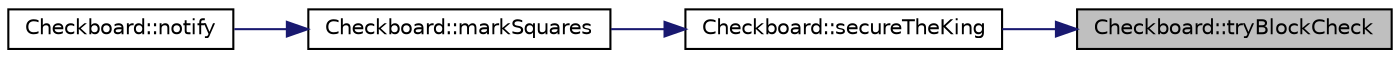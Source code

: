 digraph "Checkboard::tryBlockCheck"
{
 // LATEX_PDF_SIZE
  bgcolor="transparent";
  edge [fontname="Helvetica",fontsize="10",labelfontname="Helvetica",labelfontsize="10"];
  node [fontname="Helvetica",fontsize="10",shape=record];
  rankdir="RL";
  Node1 [label="Checkboard::tryBlockCheck",height=0.2,width=0.4,color="black", fillcolor="grey75", style="filled", fontcolor="black",tooltip=" "];
  Node1 -> Node2 [dir="back",color="midnightblue",fontsize="10",style="solid",fontname="Helvetica"];
  Node2 [label="Checkboard::secureTheKing",height=0.2,width=0.4,color="black",URL="$d7/d22/classCheckboard.html#a21a011e2390772722da4815b73e34287",tooltip=" "];
  Node2 -> Node3 [dir="back",color="midnightblue",fontsize="10",style="solid",fontname="Helvetica"];
  Node3 [label="Checkboard::markSquares",height=0.2,width=0.4,color="black",URL="$d7/d22/classCheckboard.html#a470502f9a1893dbf2152a07a41e6e38c",tooltip=" "];
  Node3 -> Node4 [dir="back",color="midnightblue",fontsize="10",style="solid",fontname="Helvetica"];
  Node4 [label="Checkboard::notify",height=0.2,width=0.4,color="black",URL="$d7/d22/classCheckboard.html#ab188b54b544caa7ae0d36278b11d572c",tooltip=" "];
}
